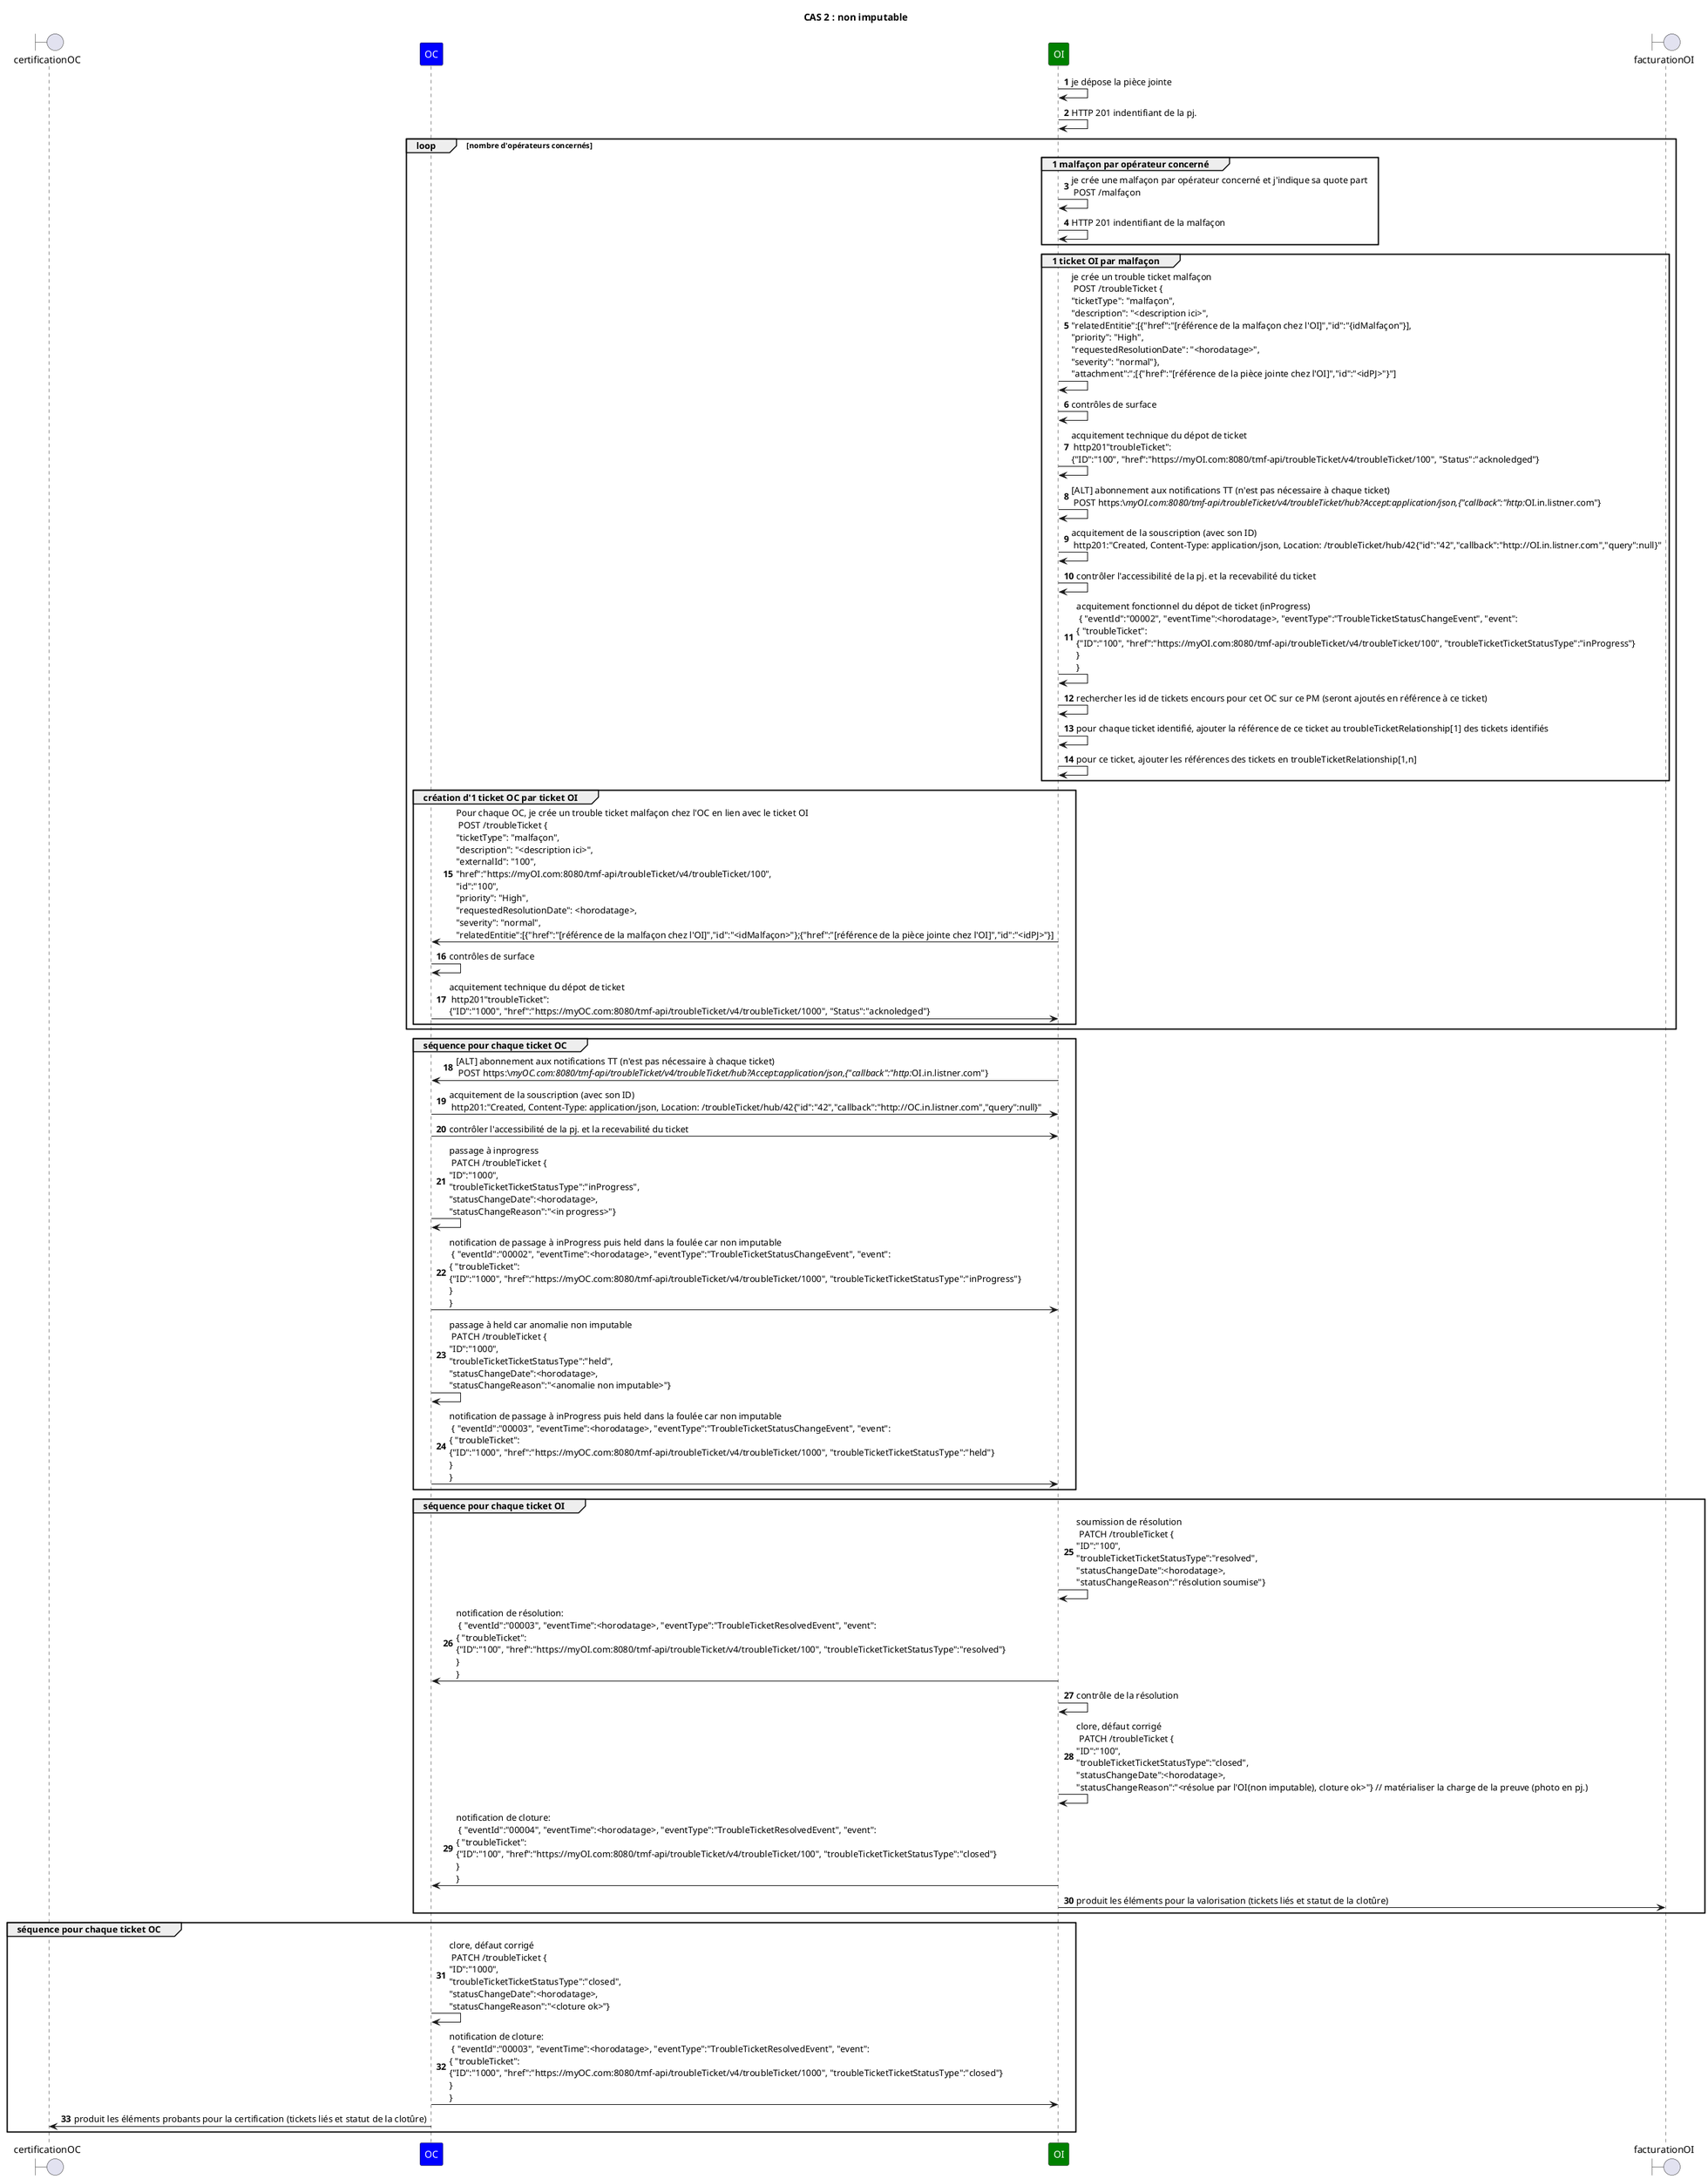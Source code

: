 @startuml

skinparam ParticipantFontColor automatic

title: CAS 2 : non imputable

autonumber

boundary certificationOC
participant OC #Blue
participant OI #Green
boundary facturationOI

OI->OI: je dépose la pièce jointe
OI->OI: HTTP 201 indentifiant de la pj.

loop nombre d'opérateurs concernés
group 1 malfaçon par opérateur concerné
OI->OI: je crée une malfaçon par opérateur concerné et j'indique sa quote part \n POST /malfaçon
OI->OI: HTTP 201 indentifiant de la malfaçon
end

group 1 ticket OI par malfaçon
OI->OI: je crée un trouble ticket malfaçon \n POST /troubleTicket {\n"ticketType": "malfaçon",\n"description": "<description ici>",\n"relatedEntitie":[{"href":"[référence de la malfaçon chez l'OI]","id":"{idMalfaçon"}],\n"priority": "High",\n"requestedResolutionDate": "<horodatage>",\n"severity": "normal"}, \n"attachment":";[{"href":"[référence de la pièce jointe chez l'OI]","id":"<idPJ>"}"]

OI->OI: contrôles de surface

OI->OI: acquitement technique du dépot de ticket \n http201"troubleTicket": \n{"ID":"100", "href":"https://myOI.com:8080/tmf-api/troubleTicket/v4/troubleTicket/100", "Status":"acknoledged"}

OI->OI: [ALT] abonnement aux notifications TT (n'est pas nécessaire à chaque ticket) \n POST https:\//myOI.com:8080/tmf-api/troubleTicket/v4/troubleTicket/hub?Accept:application/json,{"callback":"http://OI.in.listner.com"}

OI->OI: acquitement de la souscription (avec son ID) \n http201:"Created, Content-Type: application/json, Location: /troubleTicket/hub/42{"id":"42","callback":"http://OI.in.listner.com","query":null}"


OI->OI: contrôler l'accessibilité de la pj. et la recevabilité du ticket

OI->OI: acquitement fonctionnel du dépot de ticket (inProgress) \n { "eventId":"00002", "eventTime":<horodatage>, "eventType":"TroubleTicketStatusChangeEvent", "event": \n{ "troubleTicket": \n{"ID":"100", "href":"https://myOI.com:8080/tmf-api/troubleTicket/v4/troubleTicket/100", "troubleTicketTicketStatusType":"inProgress"}\n} \n}

OI->OI: rechercher les id de tickets encours pour cet OC sur ce PM (seront ajoutés en référence à ce ticket)
OI->OI: pour chaque ticket identifié, ajouter la référence de ce ticket au troubleTicketRelationship[1] des tickets identifiés
OI->OI: pour ce ticket, ajouter les références des tickets en troubleTicketRelationship[1,n]
end

group création d'1 ticket OC par ticket OI
OI->OC: Pour chaque OC, je crée un trouble ticket malfaçon chez l'OC en lien avec le ticket OI \n POST /troubleTicket {\n"ticketType": "malfaçon",\n"description": "<description ici>",\n"externalId": "100",\n"href":"https://myOI.com:8080/tmf-api/troubleTicket/v4/troubleTicket/100",\n"id":"100",\n"priority": "High",\n"requestedResolutionDate": <horodatage>,\n"severity": "normal",\n"relatedEntitie":[{"href":"[référence de la malfaçon chez l'OI]","id":"<idMalfaçon>"};{"href":"[référence de la pièce jointe chez l'OI]","id":"<idPJ>"}]

OC->OC: contrôles de surface

OC->OI: acquitement technique du dépot de ticket \n http201"troubleTicket": \n{"ID":"1000", "href":"https://myOC.com:8080/tmf-api/troubleTicket/v4/troubleTicket/1000", "Status":"acknoledged"}
end
end

group séquence pour chaque ticket OC
OI->OC: [ALT] abonnement aux notifications TT (n'est pas nécessaire à chaque ticket) \n POST https:\//myOC.com:8080/tmf-api/troubleTicket/v4/troubleTicket/hub?Accept:application/json,{"callback":"http://OI.in.listner.com"}

OC->OI: acquitement de la souscription (avec son ID) \n http201:"Created, Content-Type: application/json, Location: /troubleTicket/hub/42{"id":"42","callback":"http://OC.in.listner.com","query":null}"


OC->OI: contrôler l'accessibilité de la pj. et la recevabilité du ticket

OC->OC: passage à inprogress \n PATCH /troubleTicket {\n"ID":"1000",\n"troubleTicketTicketStatusType":"inProgress",\n"statusChangeDate":<horodatage>,\n"statusChangeReason":"<in progress>"}

OC->OI: notification de passage à inProgress puis held dans la foulée car non imputable \n { "eventId":"00002", "eventTime":<horodatage>, "eventType":"TroubleTicketStatusChangeEvent", "event": \n{ "troubleTicket": \n{"ID":"1000", "href":"https://myOC.com:8080/tmf-api/troubleTicket/v4/troubleTicket/1000", "troubleTicketTicketStatusType":"inProgress"}\n} \n}

OC->OC: passage à held car anomalie non imputable\n PATCH /troubleTicket {\n"ID":"1000",\n"troubleTicketTicketStatusType":"held",\n"statusChangeDate":<horodatage>,\n"statusChangeReason":"<anomalie non imputable>"}

OC->OI: notification de passage à inProgress puis held dans la foulée car non imputable \n { "eventId":"00003", "eventTime":<horodatage>, "eventType":"TroubleTicketStatusChangeEvent", "event": \n{ "troubleTicket": \n{"ID":"1000", "href":"https://myOC.com:8080/tmf-api/troubleTicket/v4/troubleTicket/1000", "troubleTicketTicketStatusType":"held"}\n} \n}
end

group séquence pour chaque ticket OI
OI->OI: soumission de résolution \n PATCH /troubleTicket {\n"ID":"100",\n"troubleTicketTicketStatusType":"resolved",\n"statusChangeDate":<horodatage>,\n"statusChangeReason":"résolution soumise"}
OI->OC: notification de résolution: \n { "eventId":"00003", "eventTime":<horodatage>, "eventType":"TroubleTicketResolvedEvent", "event": \n{ "troubleTicket": \n{"ID":"100", "href":"https://myOI.com:8080/tmf-api/troubleTicket/v4/troubleTicket/100", "troubleTicketTicketStatusType":"resolved"}\n} \n}
OI->OI: contrôle de la résolution
OI->OI: clore, défaut corrigé \n PATCH /troubleTicket {\n"ID":"100",\n"troubleTicketTicketStatusType":"closed",\n"statusChangeDate":<horodatage>,\n"statusChangeReason":"<résolue par l'OI(non imputable), cloture ok>"} // matérialiser la charge de la preuve (photo en pj.)
OI->OC: notification de cloture: \n { "eventId":"00004", "eventTime":<horodatage>, "eventType":"TroubleTicketResolvedEvent", "event": \n{ "troubleTicket": \n{"ID":"100", "href":"https://myOI.com:8080/tmf-api/troubleTicket/v4/troubleTicket/100", "troubleTicketTicketStatusType":"closed"}\n} \n}
OI->facturationOI: produit les éléments pour la valorisation (tickets liés et statut de la clotûre)
end 

group séquence pour chaque ticket OC
OC->OC: clore, défaut corrigé \n PATCH /troubleTicket {\n"ID":"1000",\n"troubleTicketTicketStatusType":"closed",\n"statusChangeDate":<horodatage>,\n"statusChangeReason":"<cloture ok>"}

OC->OI: notification de cloture: \n { "eventId":"00003", "eventTime":<horodatage>, "eventType":"TroubleTicketResolvedEvent", "event": \n{ "troubleTicket": \n{"ID":"1000", "href":"https://myOC.com:8080/tmf-api/troubleTicket/v4/troubleTicket/1000", "troubleTicketTicketStatusType":"closed"}\n} \n}
OC->certificationOC: produit les éléments probants pour la certification (tickets liés et statut de la clotûre)
end


@enduml
